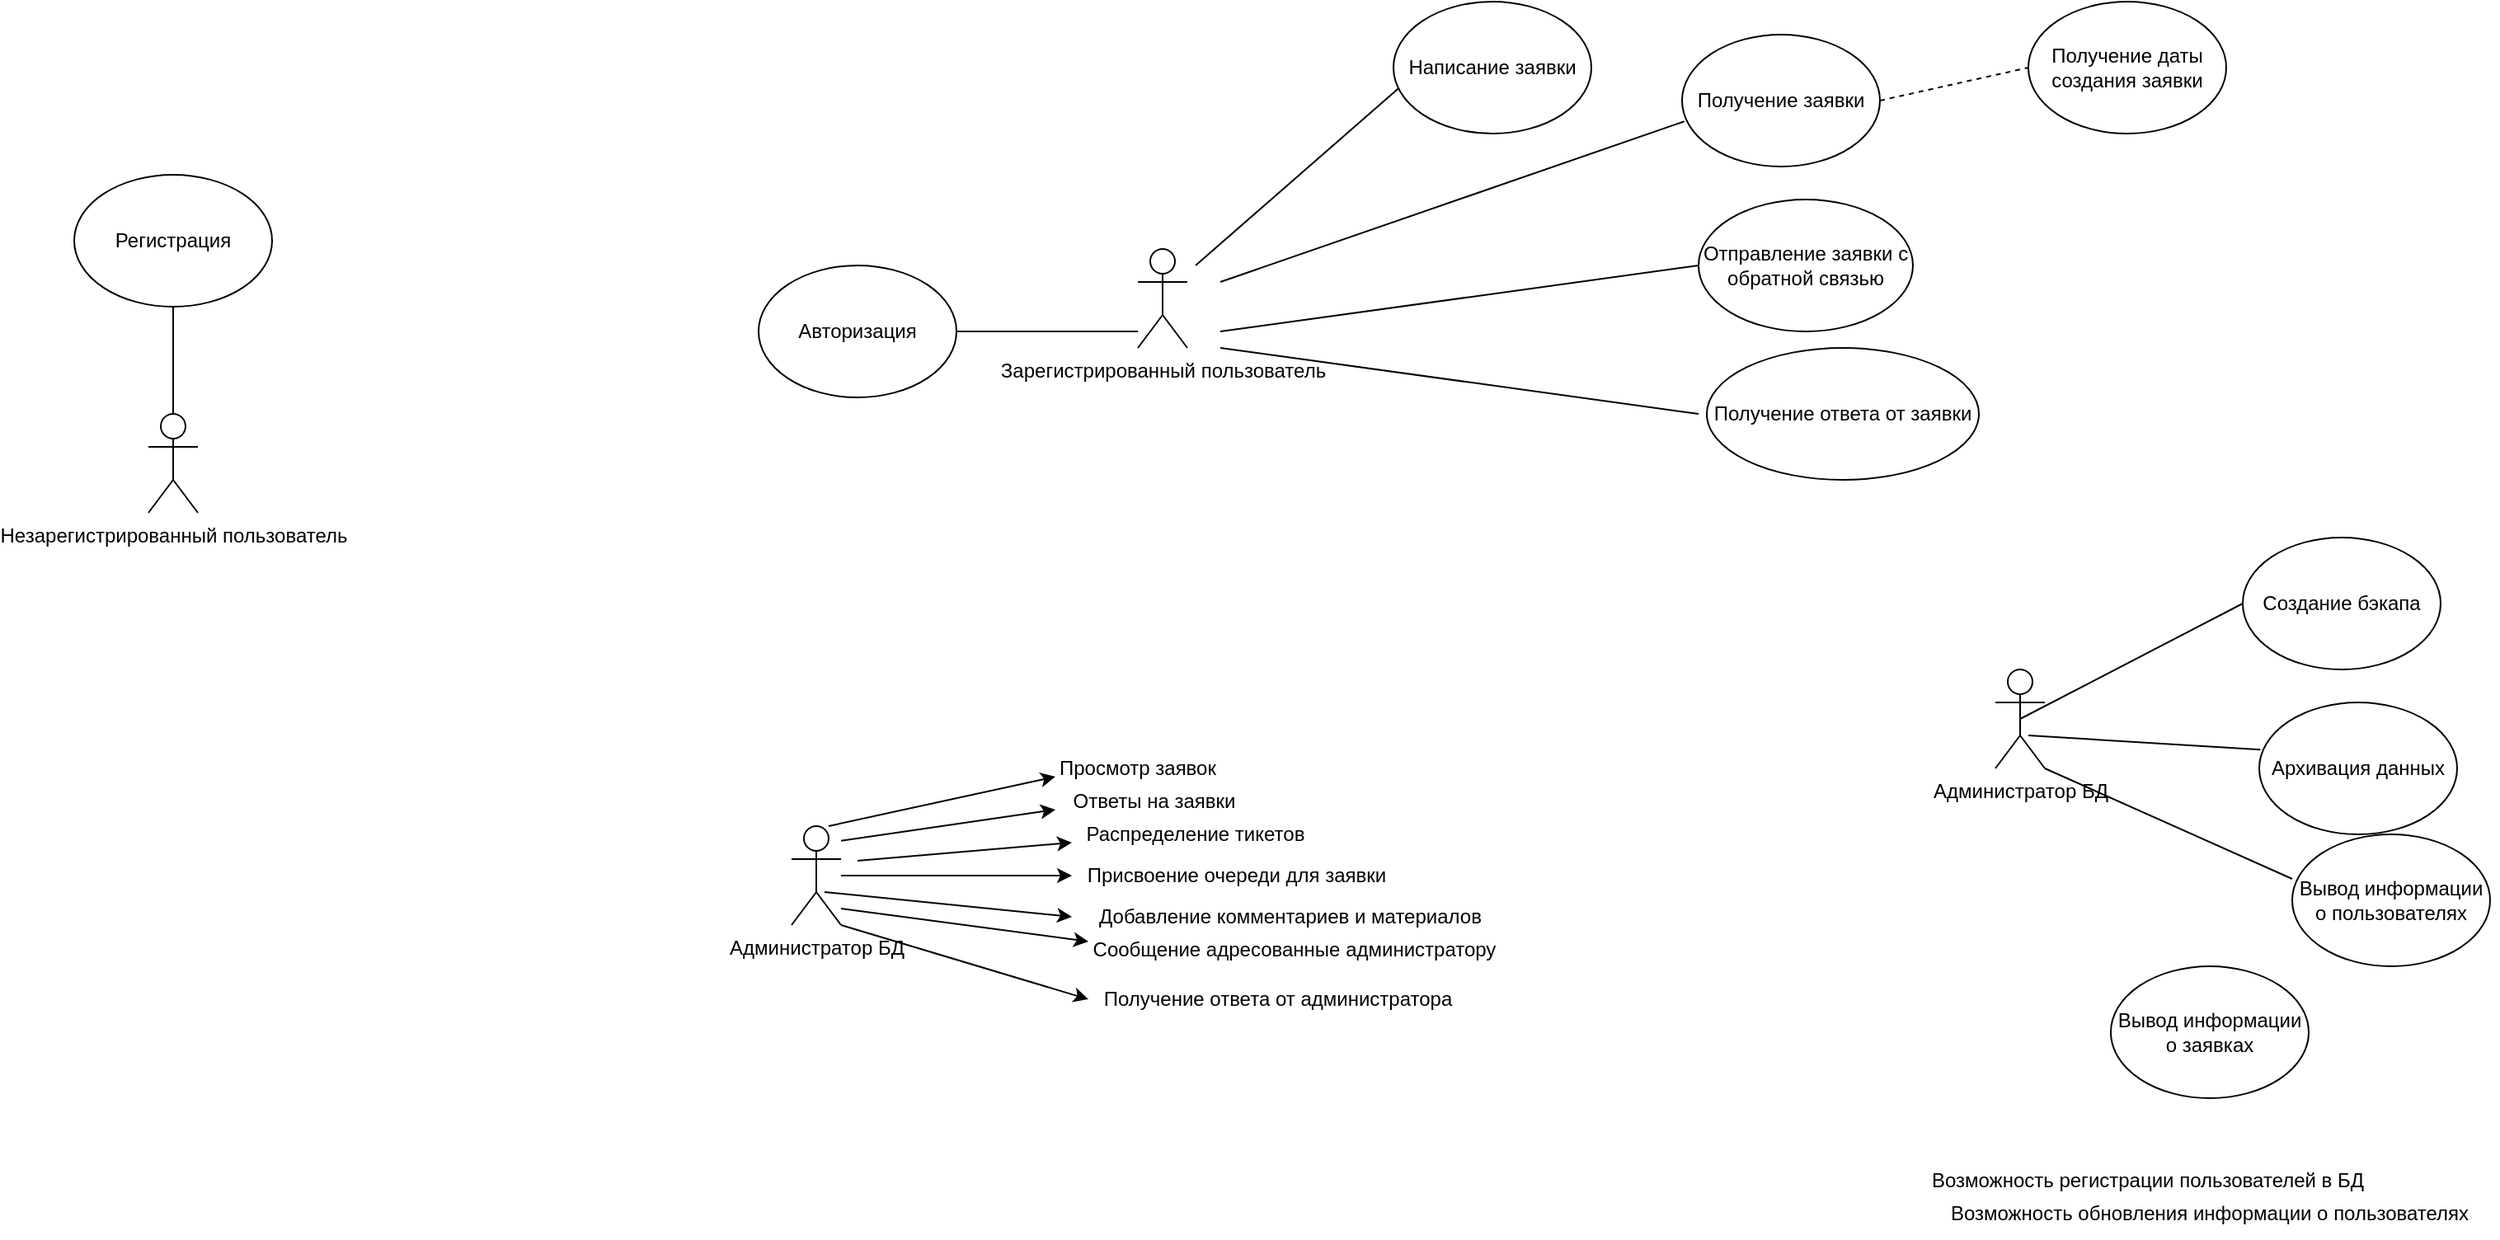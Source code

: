 <mxfile version="24.8.0">
  <diagram name="Страница — 1" id="7dOZeALXBx4eXPx_rgEK">
    <mxGraphModel dx="2150" dy="928" grid="1" gridSize="10" guides="1" tooltips="1" connect="1" arrows="1" fold="1" page="1" pageScale="1" pageWidth="827" pageHeight="1169" math="0" shadow="0">
      <root>
        <mxCell id="0" />
        <mxCell id="1" parent="0" />
        <mxCell id="Z-cno5B3Iub0lj5Ad9rB-1" value="Зарегистрированный пользователь" style="shape=umlActor;verticalLabelPosition=bottom;verticalAlign=top;html=1;outlineConnect=0;" vertex="1" parent="1">
          <mxGeometry x="750" y="150" width="30" height="60" as="geometry" />
        </mxCell>
        <mxCell id="Z-cno5B3Iub0lj5Ad9rB-16" value="Администратор БД" style="shape=umlActor;verticalLabelPosition=bottom;verticalAlign=top;html=1;outlineConnect=0;" vertex="1" parent="1">
          <mxGeometry x="1270" y="405" width="30" height="60" as="geometry" />
        </mxCell>
        <mxCell id="Z-cno5B3Iub0lj5Ad9rB-26" value="Возможность регистрации пользователей в БД" style="text;html=1;align=center;verticalAlign=middle;whiteSpace=wrap;rounded=0;" vertex="1" parent="1">
          <mxGeometry x="1230" y="700" width="265" height="30" as="geometry" />
        </mxCell>
        <mxCell id="Z-cno5B3Iub0lj5Ad9rB-28" value="Возможность обновления информации о пользователях" style="text;html=1;align=center;verticalAlign=middle;whiteSpace=wrap;rounded=0;" vertex="1" parent="1">
          <mxGeometry x="1225" y="720" width="350" height="30" as="geometry" />
        </mxCell>
        <mxCell id="Z-cno5B3Iub0lj5Ad9rB-31" value="Администратор БД" style="shape=umlActor;verticalLabelPosition=bottom;verticalAlign=top;html=1;outlineConnect=0;" vertex="1" parent="1">
          <mxGeometry x="540" y="500" width="30" height="60" as="geometry" />
        </mxCell>
        <mxCell id="Z-cno5B3Iub0lj5Ad9rB-32" value="" style="endArrow=classic;html=1;rounded=0;exitX=0.75;exitY=0.1;exitDx=0;exitDy=0;exitPerimeter=0;" edge="1" parent="1">
          <mxGeometry width="50" height="50" relative="1" as="geometry">
            <mxPoint x="562.5" y="500" as="sourcePoint" />
            <mxPoint x="700" y="470" as="targetPoint" />
          </mxGeometry>
        </mxCell>
        <mxCell id="Z-cno5B3Iub0lj5Ad9rB-33" value="Просмотр заявок" style="text;html=1;align=center;verticalAlign=middle;whiteSpace=wrap;rounded=0;" vertex="1" parent="1">
          <mxGeometry x="695" y="450" width="110" height="30" as="geometry" />
        </mxCell>
        <mxCell id="Z-cno5B3Iub0lj5Ad9rB-34" value="" style="endArrow=classic;html=1;rounded=0;" edge="1" parent="1">
          <mxGeometry width="50" height="50" relative="1" as="geometry">
            <mxPoint x="570" y="508.889" as="sourcePoint" />
            <mxPoint x="700" y="490" as="targetPoint" />
          </mxGeometry>
        </mxCell>
        <mxCell id="Z-cno5B3Iub0lj5Ad9rB-35" value="Ответы на заявки" style="text;html=1;align=center;verticalAlign=middle;whiteSpace=wrap;rounded=0;" vertex="1" parent="1">
          <mxGeometry x="700" y="470" width="120" height="30" as="geometry" />
        </mxCell>
        <mxCell id="Z-cno5B3Iub0lj5Ad9rB-36" value="" style="endArrow=classic;html=1;rounded=0;" edge="1" parent="1">
          <mxGeometry width="50" height="50" relative="1" as="geometry">
            <mxPoint x="580" y="521" as="sourcePoint" />
            <mxPoint x="710" y="510" as="targetPoint" />
          </mxGeometry>
        </mxCell>
        <mxCell id="Z-cno5B3Iub0lj5Ad9rB-37" value="Распределение тикетов" style="text;html=1;align=center;verticalAlign=middle;whiteSpace=wrap;rounded=0;" vertex="1" parent="1">
          <mxGeometry x="700" y="490" width="170" height="30" as="geometry" />
        </mxCell>
        <mxCell id="Z-cno5B3Iub0lj5Ad9rB-38" value="" style="endArrow=classic;html=1;rounded=0;entryX=0;entryY=0.5;entryDx=0;entryDy=0;" edge="1" parent="1" target="Z-cno5B3Iub0lj5Ad9rB-39">
          <mxGeometry width="50" height="50" relative="1" as="geometry">
            <mxPoint x="570" y="530" as="sourcePoint" />
            <mxPoint x="700" y="540" as="targetPoint" />
          </mxGeometry>
        </mxCell>
        <mxCell id="Z-cno5B3Iub0lj5Ad9rB-39" value="Присвоение очереди для заявки" style="text;html=1;align=center;verticalAlign=middle;whiteSpace=wrap;rounded=0;" vertex="1" parent="1">
          <mxGeometry x="710" y="515" width="200" height="30" as="geometry" />
        </mxCell>
        <mxCell id="Z-cno5B3Iub0lj5Ad9rB-40" value="" style="endArrow=classic;html=1;rounded=0;entryX=0;entryY=0.5;entryDx=0;entryDy=0;" edge="1" parent="1" target="Z-cno5B3Iub0lj5Ad9rB-41">
          <mxGeometry width="50" height="50" relative="1" as="geometry">
            <mxPoint x="560" y="540.003" as="sourcePoint" />
            <mxPoint x="700" y="560" as="targetPoint" />
          </mxGeometry>
        </mxCell>
        <mxCell id="Z-cno5B3Iub0lj5Ad9rB-41" value="Добавление комментариев и материалов" style="text;html=1;align=center;verticalAlign=middle;whiteSpace=wrap;rounded=0;" vertex="1" parent="1">
          <mxGeometry x="710" y="540" width="265" height="30" as="geometry" />
        </mxCell>
        <mxCell id="Z-cno5B3Iub0lj5Ad9rB-42" value="" style="endArrow=classic;html=1;rounded=0;exitX=1;exitY=1;exitDx=0;exitDy=0;exitPerimeter=0;" edge="1" parent="1">
          <mxGeometry width="50" height="50" relative="1" as="geometry">
            <mxPoint x="570" y="550" as="sourcePoint" />
            <mxPoint x="720" y="570" as="targetPoint" />
          </mxGeometry>
        </mxCell>
        <mxCell id="Z-cno5B3Iub0lj5Ad9rB-43" value="Сообщение адресованные администратору" style="text;html=1;align=center;verticalAlign=middle;whiteSpace=wrap;rounded=0;" vertex="1" parent="1">
          <mxGeometry x="700" y="560" width="290" height="30" as="geometry" />
        </mxCell>
        <mxCell id="Z-cno5B3Iub0lj5Ad9rB-44" value="" style="endArrow=classic;html=1;rounded=0;exitX=1;exitY=1;exitDx=0;exitDy=0;exitPerimeter=0;" edge="1" parent="1">
          <mxGeometry width="50" height="50" relative="1" as="geometry">
            <mxPoint x="570" y="560" as="sourcePoint" />
            <mxPoint x="720" y="605" as="targetPoint" />
          </mxGeometry>
        </mxCell>
        <mxCell id="Z-cno5B3Iub0lj5Ad9rB-45" value="Получение ответа от администратора" style="text;html=1;align=center;verticalAlign=middle;whiteSpace=wrap;rounded=0;" vertex="1" parent="1">
          <mxGeometry x="680" y="590" width="310" height="30" as="geometry" />
        </mxCell>
        <mxCell id="Z-cno5B3Iub0lj5Ad9rB-46" value="Авторизация" style="ellipse;whiteSpace=wrap;html=1;" vertex="1" parent="1">
          <mxGeometry x="520" y="160" width="120" height="80" as="geometry" />
        </mxCell>
        <mxCell id="Z-cno5B3Iub0lj5Ad9rB-49" value="" style="endArrow=none;html=1;rounded=0;exitX=1;exitY=0.5;exitDx=0;exitDy=0;" edge="1" parent="1" source="Z-cno5B3Iub0lj5Ad9rB-46">
          <mxGeometry width="50" height="50" relative="1" as="geometry">
            <mxPoint x="710" y="260" as="sourcePoint" />
            <mxPoint x="750" y="200" as="targetPoint" />
          </mxGeometry>
        </mxCell>
        <mxCell id="Z-cno5B3Iub0lj5Ad9rB-52" value="Регистрация" style="ellipse;whiteSpace=wrap;html=1;" vertex="1" parent="1">
          <mxGeometry x="105" y="105" width="120" height="80" as="geometry" />
        </mxCell>
        <mxCell id="Z-cno5B3Iub0lj5Ad9rB-53" value="Незарегистрированный пользователь" style="shape=umlActor;verticalLabelPosition=bottom;verticalAlign=top;html=1;outlineConnect=0;" vertex="1" parent="1">
          <mxGeometry x="150" y="250" width="30" height="60" as="geometry" />
        </mxCell>
        <mxCell id="Z-cno5B3Iub0lj5Ad9rB-56" value="" style="endArrow=none;html=1;rounded=0;entryX=0.5;entryY=1;entryDx=0;entryDy=0;exitX=0.5;exitY=0;exitDx=0;exitDy=0;exitPerimeter=0;" edge="1" parent="1" source="Z-cno5B3Iub0lj5Ad9rB-53" target="Z-cno5B3Iub0lj5Ad9rB-52">
          <mxGeometry width="50" height="50" relative="1" as="geometry">
            <mxPoint x="350" y="380" as="sourcePoint" />
            <mxPoint x="400" y="330" as="targetPoint" />
          </mxGeometry>
        </mxCell>
        <mxCell id="Z-cno5B3Iub0lj5Ad9rB-57" value="Написание заявки" style="ellipse;whiteSpace=wrap;html=1;" vertex="1" parent="1">
          <mxGeometry x="905" width="120" height="80" as="geometry" />
        </mxCell>
        <mxCell id="Z-cno5B3Iub0lj5Ad9rB-58" value="" style="endArrow=none;html=1;rounded=0;entryX=0.025;entryY=0.658;entryDx=0;entryDy=0;entryPerimeter=0;" edge="1" parent="1" target="Z-cno5B3Iub0lj5Ad9rB-57">
          <mxGeometry width="50" height="50" relative="1" as="geometry">
            <mxPoint x="785" y="160" as="sourcePoint" />
            <mxPoint x="835" y="110" as="targetPoint" />
          </mxGeometry>
        </mxCell>
        <mxCell id="Z-cno5B3Iub0lj5Ad9rB-59" value="Получение заявки" style="ellipse;whiteSpace=wrap;html=1;" vertex="1" parent="1">
          <mxGeometry x="1080" y="20" width="120" height="80" as="geometry" />
        </mxCell>
        <mxCell id="Z-cno5B3Iub0lj5Ad9rB-60" value="" style="endArrow=none;html=1;rounded=0;entryX=0.011;entryY=0.658;entryDx=0;entryDy=0;entryPerimeter=0;" edge="1" parent="1" target="Z-cno5B3Iub0lj5Ad9rB-59">
          <mxGeometry width="50" height="50" relative="1" as="geometry">
            <mxPoint x="800" y="170" as="sourcePoint" />
            <mxPoint x="1040" y="310" as="targetPoint" />
          </mxGeometry>
        </mxCell>
        <mxCell id="Z-cno5B3Iub0lj5Ad9rB-61" value="Отправление заявки с обратной связью" style="ellipse;whiteSpace=wrap;html=1;" vertex="1" parent="1">
          <mxGeometry x="1090" y="120" width="130" height="80" as="geometry" />
        </mxCell>
        <mxCell id="Z-cno5B3Iub0lj5Ad9rB-63" value="" style="endArrow=none;html=1;rounded=0;entryX=0;entryY=0.5;entryDx=0;entryDy=0;" edge="1" parent="1" target="Z-cno5B3Iub0lj5Ad9rB-61">
          <mxGeometry width="50" height="50" relative="1" as="geometry">
            <mxPoint x="800" y="200" as="sourcePoint" />
            <mxPoint x="1040" y="310" as="targetPoint" />
          </mxGeometry>
        </mxCell>
        <mxCell id="Z-cno5B3Iub0lj5Ad9rB-64" value="Получение ответа от заявки" style="ellipse;whiteSpace=wrap;html=1;" vertex="1" parent="1">
          <mxGeometry x="1095" y="210" width="165" height="80" as="geometry" />
        </mxCell>
        <mxCell id="Z-cno5B3Iub0lj5Ad9rB-65" value="" style="endArrow=none;html=1;rounded=0;" edge="1" parent="1">
          <mxGeometry width="50" height="50" relative="1" as="geometry">
            <mxPoint x="800" y="210" as="sourcePoint" />
            <mxPoint x="1090" y="250" as="targetPoint" />
          </mxGeometry>
        </mxCell>
        <mxCell id="Z-cno5B3Iub0lj5Ad9rB-66" value="Создание бэкапа" style="ellipse;whiteSpace=wrap;html=1;" vertex="1" parent="1">
          <mxGeometry x="1420" y="325" width="120" height="80" as="geometry" />
        </mxCell>
        <mxCell id="Z-cno5B3Iub0lj5Ad9rB-67" value="Получение даты создания заявки" style="ellipse;whiteSpace=wrap;html=1;" vertex="1" parent="1">
          <mxGeometry x="1290" width="120" height="80" as="geometry" />
        </mxCell>
        <mxCell id="Z-cno5B3Iub0lj5Ad9rB-68" value="" style="endArrow=none;dashed=1;html=1;rounded=0;exitX=1;exitY=0.5;exitDx=0;exitDy=0;entryX=0;entryY=0.5;entryDx=0;entryDy=0;" edge="1" parent="1" source="Z-cno5B3Iub0lj5Ad9rB-59" target="Z-cno5B3Iub0lj5Ad9rB-67">
          <mxGeometry width="50" height="50" relative="1" as="geometry">
            <mxPoint x="1300" y="120" as="sourcePoint" />
            <mxPoint x="1350" y="70" as="targetPoint" />
          </mxGeometry>
        </mxCell>
        <mxCell id="Z-cno5B3Iub0lj5Ad9rB-69" value="" style="endArrow=none;html=1;rounded=0;exitX=0.5;exitY=0.5;exitDx=0;exitDy=0;exitPerimeter=0;entryX=0;entryY=0.5;entryDx=0;entryDy=0;" edge="1" parent="1" source="Z-cno5B3Iub0lj5Ad9rB-16" target="Z-cno5B3Iub0lj5Ad9rB-66">
          <mxGeometry width="50" height="50" relative="1" as="geometry">
            <mxPoint x="1430" y="415" as="sourcePoint" />
            <mxPoint x="1480" y="365" as="targetPoint" />
          </mxGeometry>
        </mxCell>
        <mxCell id="Z-cno5B3Iub0lj5Ad9rB-71" value="Архивация данных" style="ellipse;whiteSpace=wrap;html=1;" vertex="1" parent="1">
          <mxGeometry x="1430" y="425" width="120" height="80" as="geometry" />
        </mxCell>
        <mxCell id="Z-cno5B3Iub0lj5Ad9rB-72" value="" style="endArrow=none;html=1;rounded=0;exitX=1;exitY=1;exitDx=0;exitDy=0;exitPerimeter=0;entryX=0.006;entryY=0.358;entryDx=0;entryDy=0;entryPerimeter=0;" edge="1" parent="1" target="Z-cno5B3Iub0lj5Ad9rB-71">
          <mxGeometry width="50" height="50" relative="1" as="geometry">
            <mxPoint x="1290" y="445" as="sourcePoint" />
            <mxPoint x="1390" y="455" as="targetPoint" />
          </mxGeometry>
        </mxCell>
        <mxCell id="Z-cno5B3Iub0lj5Ad9rB-74" value="Вывод информации о пользователях" style="ellipse;whiteSpace=wrap;html=1;" vertex="1" parent="1">
          <mxGeometry x="1450" y="505" width="120" height="80" as="geometry" />
        </mxCell>
        <mxCell id="Z-cno5B3Iub0lj5Ad9rB-75" value="" style="endArrow=none;html=1;rounded=0;entryX=1;entryY=1;entryDx=0;entryDy=0;entryPerimeter=0;" edge="1" parent="1" target="Z-cno5B3Iub0lj5Ad9rB-16">
          <mxGeometry width="50" height="50" relative="1" as="geometry">
            <mxPoint x="1450" y="532" as="sourcePoint" />
            <mxPoint x="1470" y="325" as="targetPoint" />
          </mxGeometry>
        </mxCell>
        <mxCell id="Z-cno5B3Iub0lj5Ad9rB-76" value="Вывод информации о заявках" style="ellipse;whiteSpace=wrap;html=1;" vertex="1" parent="1">
          <mxGeometry x="1340" y="585" width="120" height="80" as="geometry" />
        </mxCell>
      </root>
    </mxGraphModel>
  </diagram>
</mxfile>
